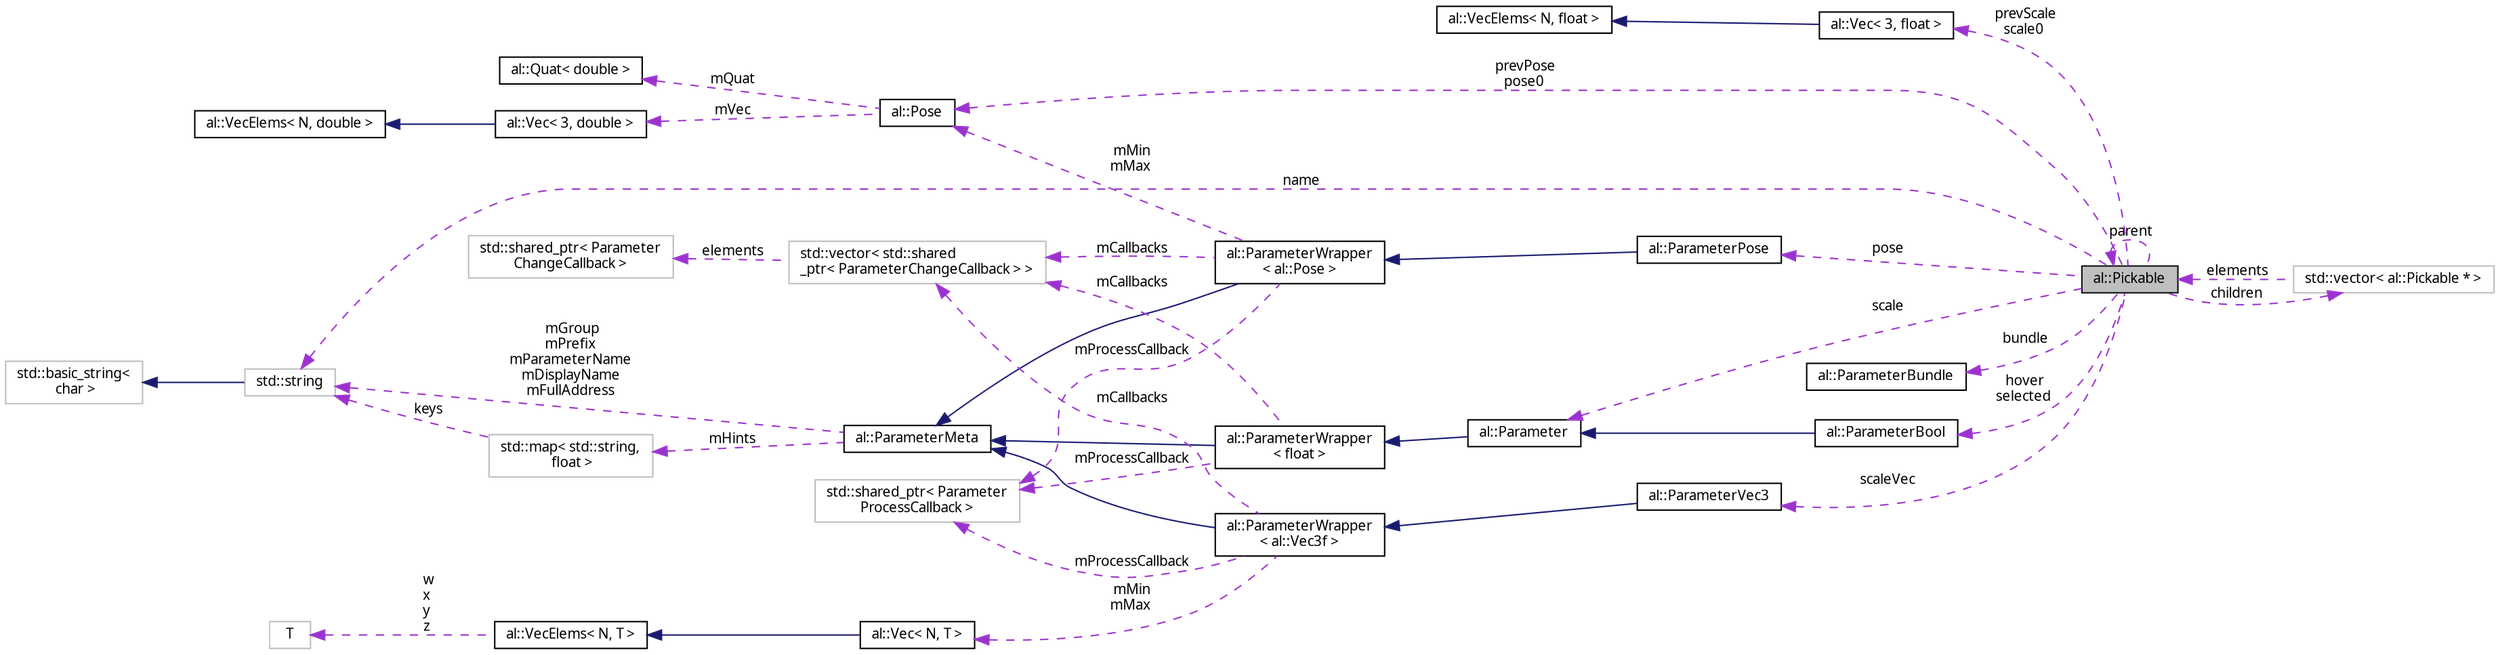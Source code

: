 digraph "al::Pickable"
{
 // LATEX_PDF_SIZE
  bgcolor="transparent";
  edge [fontname="FreeSans.ttf",fontsize="10",labelfontname="FreeSans.ttf",labelfontsize="10"];
  node [fontname="FreeSans.ttf",fontsize="10",shape=record];
  rankdir="LR";
  Node1 [label="al::Pickable",height=0.2,width=0.4,color="black", fillcolor="grey75", style="filled", fontcolor="black",tooltip=" "];
  Node2 -> Node1 [dir="back",color="darkorchid3",fontsize="10",style="dashed",label=" prevScale\nscale0" ,fontname="FreeSans.ttf"];
  Node2 [label="al::Vec\< 3, float \>",height=0.2,width=0.4,color="black",URL="$classal_1_1_vec.html",tooltip=" "];
  Node3 -> Node2 [dir="back",color="midnightblue",fontsize="10",style="solid",fontname="FreeSans.ttf"];
  Node3 [label="al::VecElems\< N, float \>",height=0.2,width=0.4,color="black",URL="$structal_1_1_vec_elems.html",tooltip=" "];
  Node4 -> Node1 [dir="back",color="darkorchid3",fontsize="10",style="dashed",label=" prevPose\npose0" ,fontname="FreeSans.ttf"];
  Node4 [label="al::Pose",height=0.2,width=0.4,color="black",URL="$classal_1_1_pose.html",tooltip="A local coordinate frame."];
  Node5 -> Node4 [dir="back",color="darkorchid3",fontsize="10",style="dashed",label=" mVec" ,fontname="FreeSans.ttf"];
  Node5 [label="al::Vec\< 3, double \>",height=0.2,width=0.4,color="black",URL="$classal_1_1_vec.html",tooltip=" "];
  Node6 -> Node5 [dir="back",color="midnightblue",fontsize="10",style="solid",fontname="FreeSans.ttf"];
  Node6 [label="al::VecElems\< N, double \>",height=0.2,width=0.4,color="black",URL="$structal_1_1_vec_elems.html",tooltip=" "];
  Node7 -> Node4 [dir="back",color="darkorchid3",fontsize="10",style="dashed",label=" mQuat" ,fontname="FreeSans.ttf"];
  Node7 [label="al::Quat\< double \>",height=0.2,width=0.4,color="black",URL="$classal_1_1_quat.html",tooltip=" "];
  Node8 -> Node1 [dir="back",color="darkorchid3",fontsize="10",style="dashed",label=" hover\nselected" ,fontname="FreeSans.ttf"];
  Node8 [label="al::ParameterBool",height=0.2,width=0.4,color="black",URL="$classal_1_1_parameter_bool.html",tooltip=" "];
  Node9 -> Node8 [dir="back",color="midnightblue",fontsize="10",style="solid",fontname="FreeSans.ttf"];
  Node9 [label="al::Parameter",height=0.2,width=0.4,color="black",URL="$classal_1_1_parameter.html",tooltip="The Parameter class."];
  Node10 -> Node9 [dir="back",color="midnightblue",fontsize="10",style="solid",fontname="FreeSans.ttf"];
  Node10 [label="al::ParameterWrapper\l\< float \>",height=0.2,width=0.4,color="black",URL="$classal_1_1_parameter_wrapper.html",tooltip=" "];
  Node11 -> Node10 [dir="back",color="midnightblue",fontsize="10",style="solid",fontname="FreeSans.ttf"];
  Node11 [label="al::ParameterMeta",height=0.2,width=0.4,color="black",URL="$classal_1_1_parameter_meta.html",tooltip="The ParameterMeta class defines the base interface for Parameter metadata."];
  Node12 -> Node11 [dir="back",color="darkorchid3",fontsize="10",style="dashed",label=" mHints" ,fontname="FreeSans.ttf"];
  Node12 [label="std::map\< std::string,\l float \>",height=0.2,width=0.4,color="grey75",tooltip=" "];
  Node13 -> Node12 [dir="back",color="darkorchid3",fontsize="10",style="dashed",label=" keys" ,fontname="FreeSans.ttf"];
  Node13 [label="std::string",height=0.2,width=0.4,color="grey75",tooltip="STL class."];
  Node14 -> Node13 [dir="back",color="midnightblue",fontsize="10",style="solid",fontname="FreeSans.ttf"];
  Node14 [label="std::basic_string\<\l char \>",height=0.2,width=0.4,color="grey75",tooltip="STL class."];
  Node13 -> Node11 [dir="back",color="darkorchid3",fontsize="10",style="dashed",label=" mGroup\nmPrefix\nmParameterName\nmDisplayName\nmFullAddress" ,fontname="FreeSans.ttf"];
  Node15 -> Node10 [dir="back",color="darkorchid3",fontsize="10",style="dashed",label=" mCallbacks" ,fontname="FreeSans.ttf"];
  Node15 [label="std::vector\< std::shared\l_ptr\< ParameterChangeCallback \> \>",height=0.2,width=0.4,color="grey75",tooltip=" "];
  Node16 -> Node15 [dir="back",color="darkorchid3",fontsize="10",style="dashed",label=" elements" ,fontname="FreeSans.ttf"];
  Node16 [label="std::shared_ptr\< Parameter\lChangeCallback \>",height=0.2,width=0.4,color="grey75",tooltip=" "];
  Node17 -> Node10 [dir="back",color="darkorchid3",fontsize="10",style="dashed",label=" mProcessCallback" ,fontname="FreeSans.ttf"];
  Node17 [label="std::shared_ptr\< Parameter\lProcessCallback \>",height=0.2,width=0.4,color="grey75",tooltip=" "];
  Node18 -> Node1 [dir="back",color="darkorchid3",fontsize="10",style="dashed",label=" bundle" ,fontname="FreeSans.ttf"];
  Node18 [label="al::ParameterBundle",height=0.2,width=0.4,color="black",URL="$classal_1_1_parameter_bundle.html",tooltip=" "];
  Node19 -> Node1 [dir="back",color="darkorchid3",fontsize="10",style="dashed",label=" pose" ,fontname="FreeSans.ttf"];
  Node19 [label="al::ParameterPose",height=0.2,width=0.4,color="black",URL="$classal_1_1_parameter_pose.html",tooltip=" "];
  Node20 -> Node19 [dir="back",color="midnightblue",fontsize="10",style="solid",fontname="FreeSans.ttf"];
  Node20 [label="al::ParameterWrapper\l\< al::Pose \>",height=0.2,width=0.4,color="black",URL="$classal_1_1_parameter_wrapper.html",tooltip=" "];
  Node11 -> Node20 [dir="back",color="midnightblue",fontsize="10",style="solid",fontname="FreeSans.ttf"];
  Node15 -> Node20 [dir="back",color="darkorchid3",fontsize="10",style="dashed",label=" mCallbacks" ,fontname="FreeSans.ttf"];
  Node4 -> Node20 [dir="back",color="darkorchid3",fontsize="10",style="dashed",label=" mMin\nmMax" ,fontname="FreeSans.ttf"];
  Node17 -> Node20 [dir="back",color="darkorchid3",fontsize="10",style="dashed",label=" mProcessCallback" ,fontname="FreeSans.ttf"];
  Node21 -> Node1 [dir="back",color="darkorchid3",fontsize="10",style="dashed",label=" children" ,fontname="FreeSans.ttf"];
  Node21 [label="std::vector\< al::Pickable * \>",height=0.2,width=0.4,color="grey75",tooltip=" "];
  Node1 -> Node21 [dir="back",color="darkorchid3",fontsize="10",style="dashed",label=" elements" ,fontname="FreeSans.ttf"];
  Node1 -> Node1 [dir="back",color="darkorchid3",fontsize="10",style="dashed",label=" parent" ,fontname="FreeSans.ttf"];
  Node13 -> Node1 [dir="back",color="darkorchid3",fontsize="10",style="dashed",label=" name" ,fontname="FreeSans.ttf"];
  Node9 -> Node1 [dir="back",color="darkorchid3",fontsize="10",style="dashed",label=" scale" ,fontname="FreeSans.ttf"];
  Node22 -> Node1 [dir="back",color="darkorchid3",fontsize="10",style="dashed",label=" scaleVec" ,fontname="FreeSans.ttf"];
  Node22 [label="al::ParameterVec3",height=0.2,width=0.4,color="black",URL="$classal_1_1_parameter_vec3.html",tooltip=" "];
  Node23 -> Node22 [dir="back",color="midnightblue",fontsize="10",style="solid",fontname="FreeSans.ttf"];
  Node23 [label="al::ParameterWrapper\l\< al::Vec3f \>",height=0.2,width=0.4,color="black",URL="$classal_1_1_parameter_wrapper.html",tooltip=" "];
  Node11 -> Node23 [dir="back",color="midnightblue",fontsize="10",style="solid",fontname="FreeSans.ttf"];
  Node15 -> Node23 [dir="back",color="darkorchid3",fontsize="10",style="dashed",label=" mCallbacks" ,fontname="FreeSans.ttf"];
  Node24 -> Node23 [dir="back",color="darkorchid3",fontsize="10",style="dashed",label=" mMin\nmMax" ,fontname="FreeSans.ttf"];
  Node24 [label="al::Vec\< N, T \>",height=0.2,width=0.4,color="black",URL="$classal_1_1_vec.html",tooltip="Fixed-size n-vector."];
  Node25 -> Node24 [dir="back",color="midnightblue",fontsize="10",style="solid",fontname="FreeSans.ttf"];
  Node25 [label="al::VecElems\< N, T \>",height=0.2,width=0.4,color="black",URL="$structal_1_1_vec_elems.html",tooltip=" "];
  Node26 -> Node25 [dir="back",color="darkorchid3",fontsize="10",style="dashed",label=" w\nx\ny\nz" ,fontname="FreeSans.ttf"];
  Node26 [label="T",height=0.2,width=0.4,color="grey75",tooltip=" "];
  Node17 -> Node23 [dir="back",color="darkorchid3",fontsize="10",style="dashed",label=" mProcessCallback" ,fontname="FreeSans.ttf"];
}
